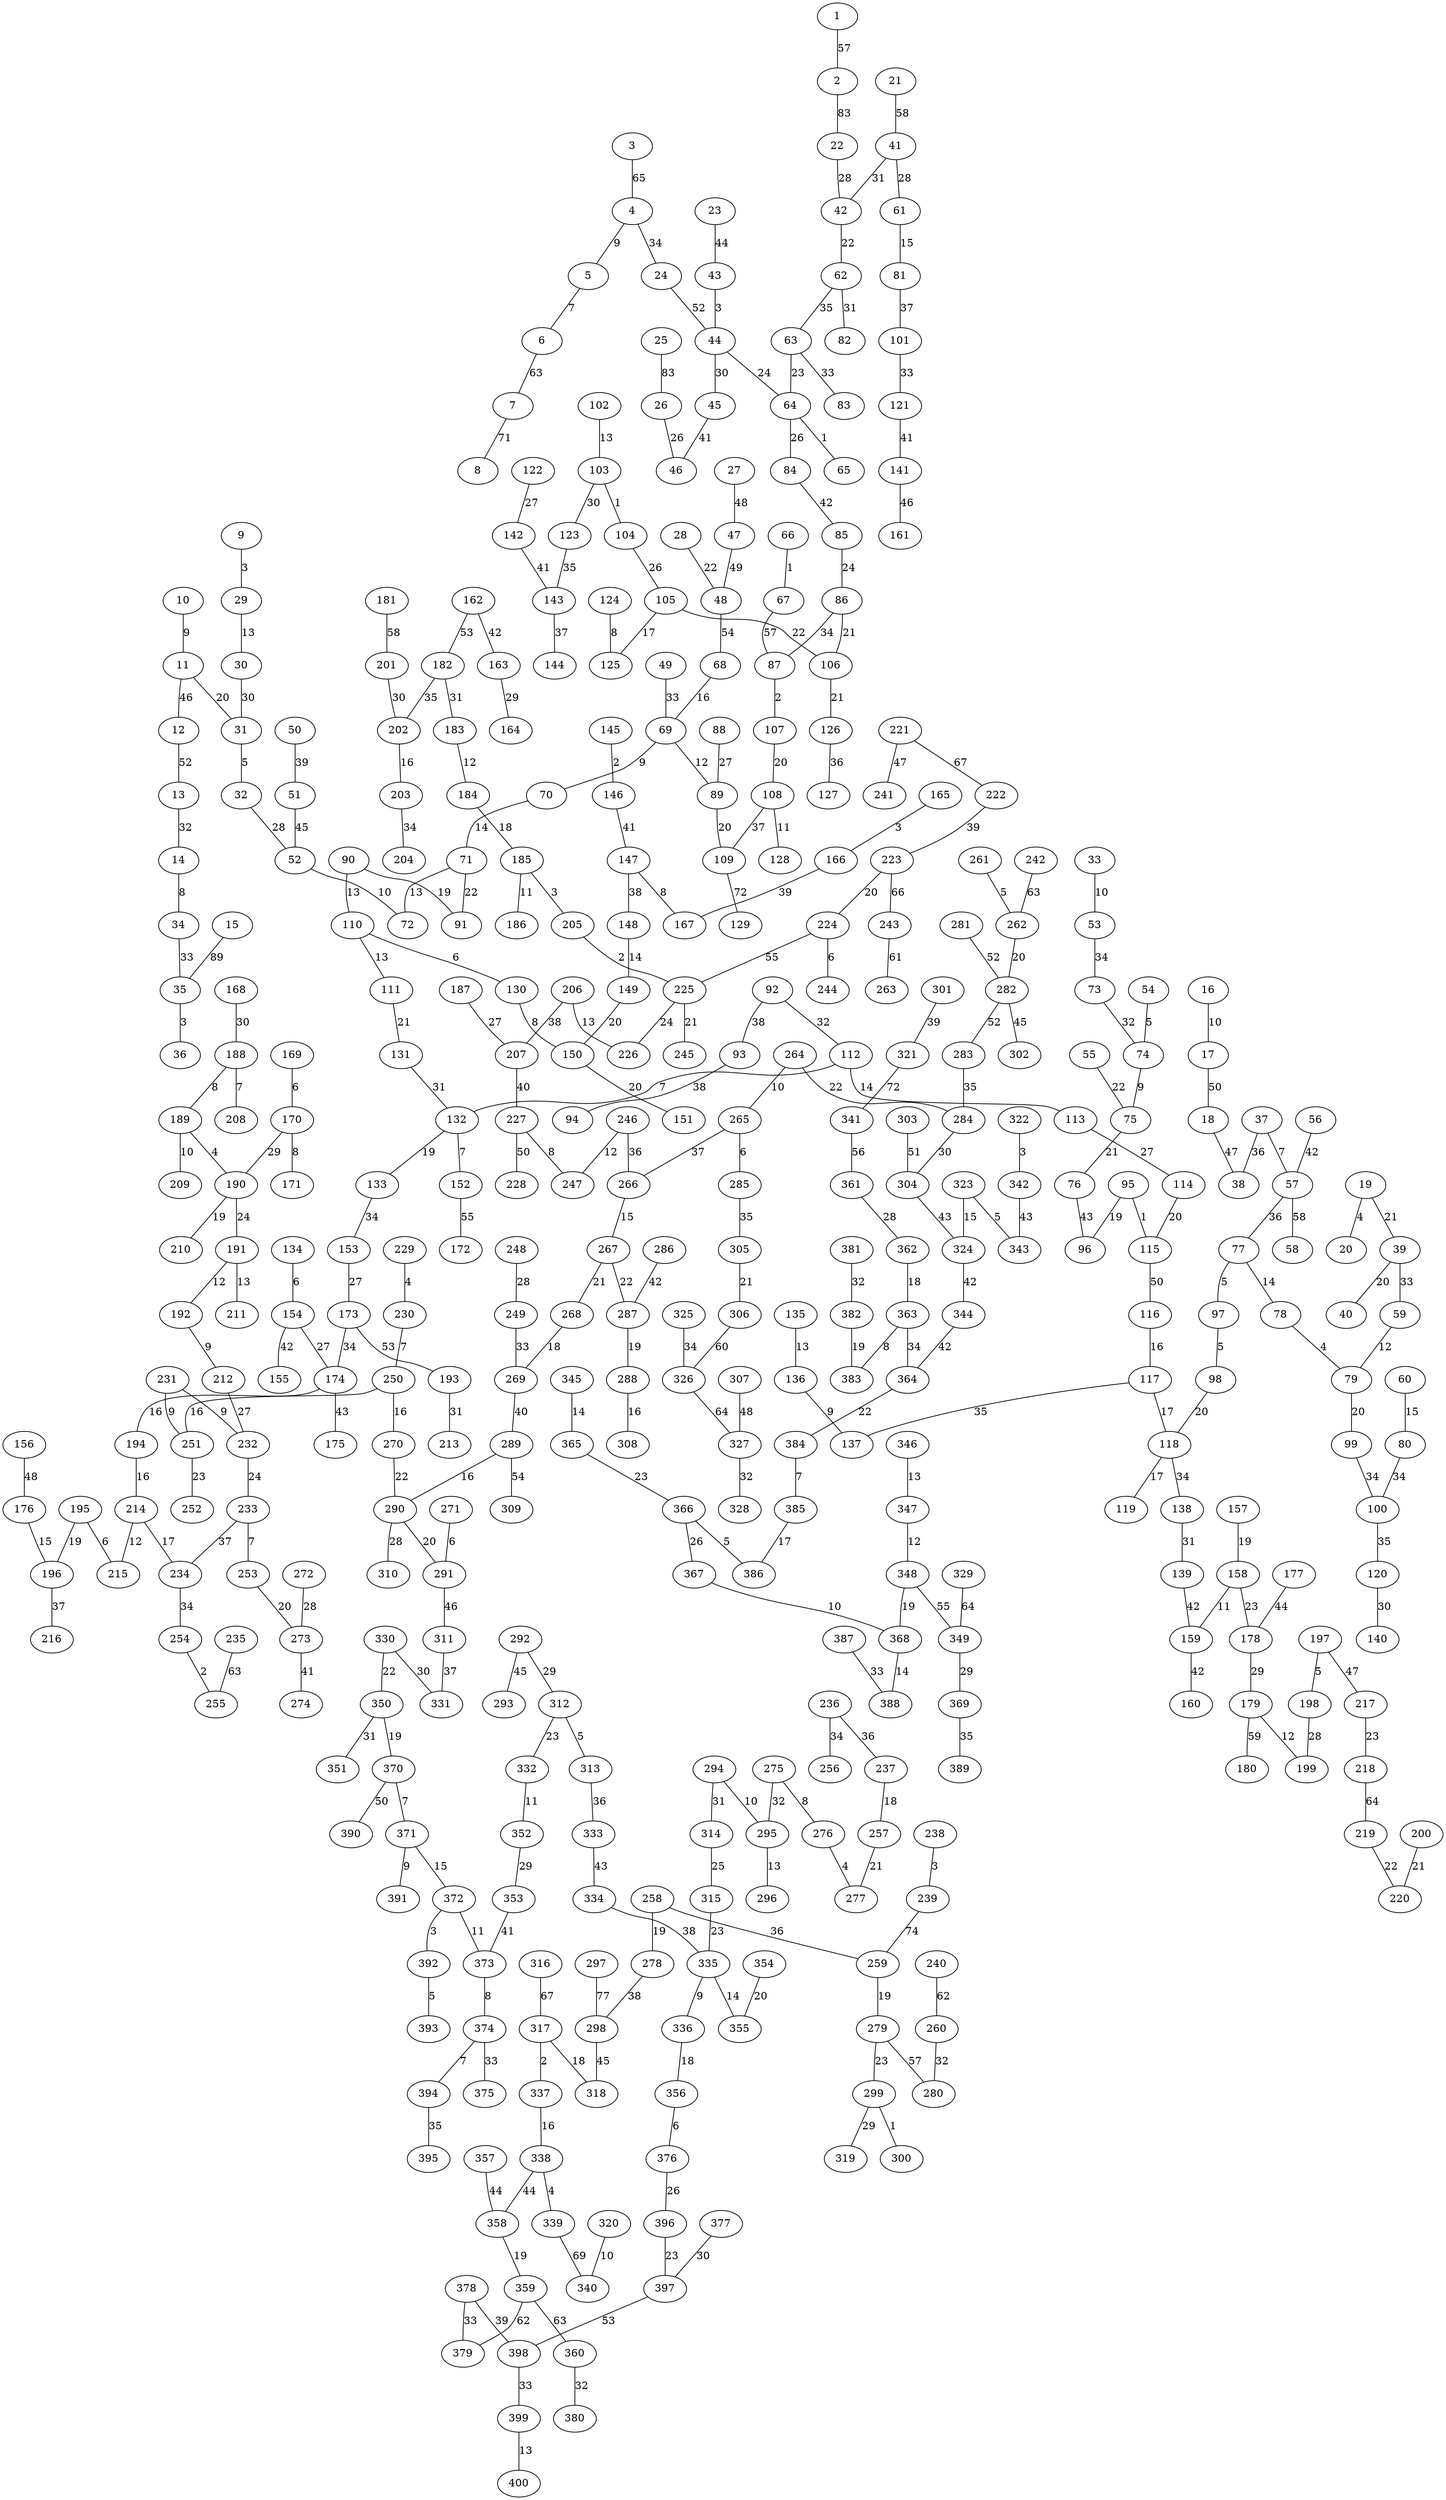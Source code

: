 graph G {
    "1" [label="1"];
    "2" [label="2"];
    "3" [label="3"];
    "4" [label="4"];
    "5" [label="5"];
    "6" [label="6"];
    "7" [label="7"];
    "8" [label="8"];
    "9" [label="9"];
    "10" [label="10"];
    "11" [label="11"];
    "12" [label="12"];
    "13" [label="13"];
    "14" [label="14"];
    "15" [label="15"];
    "16" [label="16"];
    "17" [label="17"];
    "18" [label="18"];
    "19" [label="19"];
    "20" [label="20"];
    "21" [label="21"];
    "22" [label="22"];
    "23" [label="23"];
    "24" [label="24"];
    "25" [label="25"];
    "26" [label="26"];
    "27" [label="27"];
    "28" [label="28"];
    "29" [label="29"];
    "30" [label="30"];
    "31" [label="31"];
    "32" [label="32"];
    "33" [label="33"];
    "34" [label="34"];
    "35" [label="35"];
    "36" [label="36"];
    "37" [label="37"];
    "38" [label="38"];
    "39" [label="39"];
    "40" [label="40"];
    "41" [label="41"];
    "42" [label="42"];
    "43" [label="43"];
    "44" [label="44"];
    "45" [label="45"];
    "46" [label="46"];
    "47" [label="47"];
    "48" [label="48"];
    "49" [label="49"];
    "50" [label="50"];
    "51" [label="51"];
    "52" [label="52"];
    "53" [label="53"];
    "54" [label="54"];
    "55" [label="55"];
    "56" [label="56"];
    "57" [label="57"];
    "58" [label="58"];
    "59" [label="59"];
    "60" [label="60"];
    "61" [label="61"];
    "62" [label="62"];
    "63" [label="63"];
    "64" [label="64"];
    "65" [label="65"];
    "66" [label="66"];
    "67" [label="67"];
    "68" [label="68"];
    "69" [label="69"];
    "70" [label="70"];
    "71" [label="71"];
    "72" [label="72"];
    "73" [label="73"];
    "74" [label="74"];
    "75" [label="75"];
    "76" [label="76"];
    "77" [label="77"];
    "78" [label="78"];
    "79" [label="79"];
    "80" [label="80"];
    "81" [label="81"];
    "82" [label="82"];
    "83" [label="83"];
    "84" [label="84"];
    "85" [label="85"];
    "86" [label="86"];
    "87" [label="87"];
    "88" [label="88"];
    "89" [label="89"];
    "90" [label="90"];
    "91" [label="91"];
    "92" [label="92"];
    "93" [label="93"];
    "94" [label="94"];
    "95" [label="95"];
    "96" [label="96"];
    "97" [label="97"];
    "98" [label="98"];
    "99" [label="99"];
    "100" [label="100"];
    "101" [label="101"];
    "102" [label="102"];
    "103" [label="103"];
    "104" [label="104"];
    "105" [label="105"];
    "106" [label="106"];
    "107" [label="107"];
    "108" [label="108"];
    "109" [label="109"];
    "110" [label="110"];
    "111" [label="111"];
    "112" [label="112"];
    "113" [label="113"];
    "114" [label="114"];
    "115" [label="115"];
    "116" [label="116"];
    "117" [label="117"];
    "118" [label="118"];
    "119" [label="119"];
    "120" [label="120"];
    "121" [label="121"];
    "122" [label="122"];
    "123" [label="123"];
    "124" [label="124"];
    "125" [label="125"];
    "126" [label="126"];
    "127" [label="127"];
    "128" [label="128"];
    "129" [label="129"];
    "130" [label="130"];
    "131" [label="131"];
    "132" [label="132"];
    "133" [label="133"];
    "134" [label="134"];
    "135" [label="135"];
    "136" [label="136"];
    "137" [label="137"];
    "138" [label="138"];
    "139" [label="139"];
    "140" [label="140"];
    "141" [label="141"];
    "142" [label="142"];
    "143" [label="143"];
    "144" [label="144"];
    "145" [label="145"];
    "146" [label="146"];
    "147" [label="147"];
    "148" [label="148"];
    "149" [label="149"];
    "150" [label="150"];
    "151" [label="151"];
    "152" [label="152"];
    "153" [label="153"];
    "154" [label="154"];
    "155" [label="155"];
    "156" [label="156"];
    "157" [label="157"];
    "158" [label="158"];
    "159" [label="159"];
    "160" [label="160"];
    "161" [label="161"];
    "162" [label="162"];
    "163" [label="163"];
    "164" [label="164"];
    "165" [label="165"];
    "166" [label="166"];
    "167" [label="167"];
    "168" [label="168"];
    "169" [label="169"];
    "170" [label="170"];
    "171" [label="171"];
    "172" [label="172"];
    "173" [label="173"];
    "174" [label="174"];
    "175" [label="175"];
    "176" [label="176"];
    "177" [label="177"];
    "178" [label="178"];
    "179" [label="179"];
    "180" [label="180"];
    "181" [label="181"];
    "182" [label="182"];
    "183" [label="183"];
    "184" [label="184"];
    "185" [label="185"];
    "186" [label="186"];
    "187" [label="187"];
    "188" [label="188"];
    "189" [label="189"];
    "190" [label="190"];
    "191" [label="191"];
    "192" [label="192"];
    "193" [label="193"];
    "194" [label="194"];
    "195" [label="195"];
    "196" [label="196"];
    "197" [label="197"];
    "198" [label="198"];
    "199" [label="199"];
    "200" [label="200"];
    "201" [label="201"];
    "202" [label="202"];
    "203" [label="203"];
    "204" [label="204"];
    "205" [label="205"];
    "206" [label="206"];
    "207" [label="207"];
    "208" [label="208"];
    "209" [label="209"];
    "210" [label="210"];
    "211" [label="211"];
    "212" [label="212"];
    "213" [label="213"];
    "214" [label="214"];
    "215" [label="215"];
    "216" [label="216"];
    "217" [label="217"];
    "218" [label="218"];
    "219" [label="219"];
    "220" [label="220"];
    "221" [label="221"];
    "222" [label="222"];
    "223" [label="223"];
    "224" [label="224"];
    "225" [label="225"];
    "226" [label="226"];
    "227" [label="227"];
    "228" [label="228"];
    "229" [label="229"];
    "230" [label="230"];
    "231" [label="231"];
    "232" [label="232"];
    "233" [label="233"];
    "234" [label="234"];
    "235" [label="235"];
    "236" [label="236"];
    "237" [label="237"];
    "238" [label="238"];
    "239" [label="239"];
    "240" [label="240"];
    "241" [label="241"];
    "242" [label="242"];
    "243" [label="243"];
    "244" [label="244"];
    "245" [label="245"];
    "246" [label="246"];
    "247" [label="247"];
    "248" [label="248"];
    "249" [label="249"];
    "250" [label="250"];
    "251" [label="251"];
    "252" [label="252"];
    "253" [label="253"];
    "254" [label="254"];
    "255" [label="255"];
    "256" [label="256"];
    "257" [label="257"];
    "258" [label="258"];
    "259" [label="259"];
    "260" [label="260"];
    "261" [label="261"];
    "262" [label="262"];
    "263" [label="263"];
    "264" [label="264"];
    "265" [label="265"];
    "266" [label="266"];
    "267" [label="267"];
    "268" [label="268"];
    "269" [label="269"];
    "270" [label="270"];
    "271" [label="271"];
    "272" [label="272"];
    "273" [label="273"];
    "274" [label="274"];
    "275" [label="275"];
    "276" [label="276"];
    "277" [label="277"];
    "278" [label="278"];
    "279" [label="279"];
    "280" [label="280"];
    "281" [label="281"];
    "282" [label="282"];
    "283" [label="283"];
    "284" [label="284"];
    "285" [label="285"];
    "286" [label="286"];
    "287" [label="287"];
    "288" [label="288"];
    "289" [label="289"];
    "290" [label="290"];
    "291" [label="291"];
    "292" [label="292"];
    "293" [label="293"];
    "294" [label="294"];
    "295" [label="295"];
    "296" [label="296"];
    "297" [label="297"];
    "298" [label="298"];
    "299" [label="299"];
    "300" [label="300"];
    "301" [label="301"];
    "302" [label="302"];
    "303" [label="303"];
    "304" [label="304"];
    "305" [label="305"];
    "306" [label="306"];
    "307" [label="307"];
    "308" [label="308"];
    "309" [label="309"];
    "310" [label="310"];
    "311" [label="311"];
    "312" [label="312"];
    "313" [label="313"];
    "314" [label="314"];
    "315" [label="315"];
    "316" [label="316"];
    "317" [label="317"];
    "318" [label="318"];
    "319" [label="319"];
    "320" [label="320"];
    "321" [label="321"];
    "322" [label="322"];
    "323" [label="323"];
    "324" [label="324"];
    "325" [label="325"];
    "326" [label="326"];
    "327" [label="327"];
    "328" [label="328"];
    "329" [label="329"];
    "330" [label="330"];
    "331" [label="331"];
    "332" [label="332"];
    "333" [label="333"];
    "334" [label="334"];
    "335" [label="335"];
    "336" [label="336"];
    "337" [label="337"];
    "338" [label="338"];
    "339" [label="339"];
    "340" [label="340"];
    "341" [label="341"];
    "342" [label="342"];
    "343" [label="343"];
    "344" [label="344"];
    "345" [label="345"];
    "346" [label="346"];
    "347" [label="347"];
    "348" [label="348"];
    "349" [label="349"];
    "350" [label="350"];
    "351" [label="351"];
    "352" [label="352"];
    "353" [label="353"];
    "354" [label="354"];
    "355" [label="355"];
    "356" [label="356"];
    "357" [label="357"];
    "358" [label="358"];
    "359" [label="359"];
    "360" [label="360"];
    "361" [label="361"];
    "362" [label="362"];
    "363" [label="363"];
    "364" [label="364"];
    "365" [label="365"];
    "366" [label="366"];
    "367" [label="367"];
    "368" [label="368"];
    "369" [label="369"];
    "370" [label="370"];
    "371" [label="371"];
    "372" [label="372"];
    "373" [label="373"];
    "374" [label="374"];
    "375" [label="375"];
    "376" [label="376"];
    "377" [label="377"];
    "378" [label="378"];
    "379" [label="379"];
    "380" [label="380"];
    "381" [label="381"];
    "382" [label="382"];
    "383" [label="383"];
    "384" [label="384"];
    "385" [label="385"];
    "386" [label="386"];
    "387" [label="387"];
    "388" [label="388"];
    "389" [label="389"];
    "390" [label="390"];
    "391" [label="391"];
    "392" [label="392"];
    "393" [label="393"];
    "394" [label="394"];
    "395" [label="395"];
    "396" [label="396"];
    "397" [label="397"];
    "398" [label="398"];
    "399" [label="399"];
    "400" [label="400"];
    "15" -- "35" [label="89", color=black];
    "2" -- "22" [label="83", color=black];
    "25" -- "26" [label="83", color=black];
    "297" -- "298" [label="77", color=black];
    "239" -- "259" [label="74", color=black];
    "109" -- "129" [label="72", color=black];
    "321" -- "341" [label="72", color=black];
    "7" -- "8" [label="71", color=black];
    "339" -- "340" [label="69", color=black];
    "221" -- "222" [label="67", color=black];
    "316" -- "317" [label="67", color=black];
    "223" -- "243" [label="66", color=black];
    "3" -- "4" [label="65", color=black];
    "218" -- "219" [label="64", color=black];
    "326" -- "327" [label="64", color=black];
    "329" -- "349" [label="64", color=black];
    "6" -- "7" [label="63", color=black];
    "235" -- "255" [label="63", color=black];
    "242" -- "262" [label="63", color=black];
    "359" -- "360" [label="63", color=black];
    "240" -- "260" [label="62", color=black];
    "359" -- "379" [label="62", color=black];
    "243" -- "263" [label="61", color=black];
    "306" -- "326" [label="60", color=black];
    "179" -- "180" [label="59", color=black];
    "21" -- "41" [label="58", color=black];
    "57" -- "58" [label="58", color=black];
    "181" -- "201" [label="58", color=black];
    "1" -- "2" [label="57", color=black];
    "67" -- "87" [label="57", color=black];
    "279" -- "280" [label="57", color=black];
    "341" -- "361" [label="56", color=black];
    "152" -- "172" [label="55", color=black];
    "224" -- "225" [label="55", color=black];
    "348" -- "349" [label="55", color=black];
    "48" -- "68" [label="54", color=black];
    "289" -- "309" [label="54", color=black];
    "162" -- "182" [label="53", color=black];
    "173" -- "193" [label="53", color=black];
    "397" -- "398" [label="53", color=black];
    "12" -- "13" [label="52", color=black];
    "24" -- "44" [label="52", color=black];
    "281" -- "282" [label="52", color=black];
    "282" -- "283" [label="52", color=black];
    "303" -- "304" [label="51", color=black];
    "17" -- "18" [label="50", color=black];
    "115" -- "116" [label="50", color=black];
    "227" -- "228" [label="50", color=black];
    "370" -- "390" [label="50", color=black];
    "47" -- "48" [label="49", color=black];
    "27" -- "47" [label="48", color=black];
    "156" -- "176" [label="48", color=black];
    "307" -- "327" [label="48", color=black];
    "18" -- "38" [label="47", color=black];
    "197" -- "217" [label="47", color=black];
    "221" -- "241" [label="47", color=black];
    "11" -- "12" [label="46", color=black];
    "141" -- "161" [label="46", color=black];
    "291" -- "311" [label="46", color=black];
    "51" -- "52" [label="45", color=black];
    "282" -- "302" [label="45", color=black];
    "292" -- "293" [label="45", color=black];
    "298" -- "318" [label="45", color=black];
    "23" -- "43" [label="44", color=black];
    "177" -- "178" [label="44", color=black];
    "338" -- "358" [label="44", color=black];
    "357" -- "358" [label="44", color=black];
    "76" -- "96" [label="43", color=black];
    "174" -- "175" [label="43", color=black];
    "304" -- "324" [label="43", color=black];
    "333" -- "334" [label="43", color=black];
    "342" -- "343" [label="43", color=black];
    "56" -- "57" [label="42", color=black];
    "84" -- "85" [label="42", color=black];
    "139" -- "159" [label="42", color=black];
    "154" -- "155" [label="42", color=black];
    "159" -- "160" [label="42", color=black];
    "162" -- "163" [label="42", color=black];
    "286" -- "287" [label="42", color=black];
    "324" -- "344" [label="42", color=black];
    "344" -- "364" [label="42", color=black];
    "45" -- "46" [label="41", color=black];
    "121" -- "141" [label="41", color=black];
    "142" -- "143" [label="41", color=black];
    "146" -- "147" [label="41", color=black];
    "273" -- "274" [label="41", color=black];
    "353" -- "373" [label="41", color=black];
    "207" -- "227" [label="40", color=black];
    "269" -- "289" [label="40", color=black];
    "50" -- "51" [label="39", color=black];
    "166" -- "167" [label="39", color=black];
    "222" -- "223" [label="39", color=black];
    "301" -- "321" [label="39", color=black];
    "378" -- "398" [label="39", color=black];
    "92" -- "93" [label="38", color=black];
    "93" -- "94" [label="38", color=black];
    "147" -- "148" [label="38", color=black];
    "206" -- "207" [label="38", color=black];
    "278" -- "298" [label="38", color=black];
    "334" -- "335" [label="38", color=black];
    "81" -- "101" [label="37", color=black];
    "108" -- "109" [label="37", color=black];
    "143" -- "144" [label="37", color=black];
    "196" -- "216" [label="37", color=black];
    "233" -- "234" [label="37", color=black];
    "265" -- "266" [label="37", color=black];
    "311" -- "331" [label="37", color=black];
    "37" -- "38" [label="36", color=black];
    "57" -- "77" [label="36", color=black];
    "126" -- "127" [label="36", color=black];
    "236" -- "237" [label="36", color=black];
    "246" -- "266" [label="36", color=black];
    "258" -- "259" [label="36", color=black];
    "313" -- "333" [label="36", color=black];
    "62" -- "63" [label="35", color=black];
    "100" -- "120" [label="35", color=black];
    "117" -- "137" [label="35", color=black];
    "123" -- "143" [label="35", color=black];
    "182" -- "202" [label="35", color=black];
    "283" -- "284" [label="35", color=black];
    "285" -- "305" [label="35", color=black];
    "369" -- "389" [label="35", color=black];
    "394" -- "395" [label="35", color=black];
    "4" -- "24" [label="34", color=black];
    "53" -- "73" [label="34", color=black];
    "80" -- "100" [label="34", color=black];
    "86" -- "87" [label="34", color=black];
    "99" -- "100" [label="34", color=black];
    "118" -- "138" [label="34", color=black];
    "133" -- "153" [label="34", color=black];
    "173" -- "174" [label="34", color=black];
    "203" -- "204" [label="34", color=black];
    "234" -- "254" [label="34", color=black];
    "236" -- "256" [label="34", color=black];
    "325" -- "326" [label="34", color=black];
    "363" -- "364" [label="34", color=black];
    "34" -- "35" [label="33", color=black];
    "39" -- "59" [label="33", color=black];
    "49" -- "69" [label="33", color=black];
    "63" -- "83" [label="33", color=black];
    "101" -- "121" [label="33", color=black];
    "249" -- "269" [label="33", color=black];
    "374" -- "375" [label="33", color=black];
    "378" -- "379" [label="33", color=black];
    "387" -- "388" [label="33", color=black];
    "398" -- "399" [label="33", color=black];
    "13" -- "14" [label="32", color=black];
    "73" -- "74" [label="32", color=black];
    "92" -- "112" [label="32", color=black];
    "260" -- "280" [label="32", color=black];
    "275" -- "295" [label="32", color=black];
    "327" -- "328" [label="32", color=black];
    "360" -- "380" [label="32", color=black];
    "381" -- "382" [label="32", color=black];
    "41" -- "42" [label="31", color=black];
    "62" -- "82" [label="31", color=black];
    "131" -- "132" [label="31", color=black];
    "138" -- "139" [label="31", color=black];
    "182" -- "183" [label="31", color=black];
    "193" -- "213" [label="31", color=black];
    "294" -- "314" [label="31", color=black];
    "350" -- "351" [label="31", color=black];
    "30" -- "31" [label="30", color=black];
    "44" -- "45" [label="30", color=black];
    "103" -- "123" [label="30", color=black];
    "120" -- "140" [label="30", color=black];
    "168" -- "188" [label="30", color=black];
    "201" -- "202" [label="30", color=black];
    "284" -- "304" [label="30", color=black];
    "330" -- "331" [label="30", color=black];
    "377" -- "397" [label="30", color=black];
    "163" -- "164" [label="29", color=black];
    "170" -- "190" [label="29", color=black];
    "178" -- "179" [label="29", color=black];
    "292" -- "312" [label="29", color=black];
    "299" -- "319" [label="29", color=black];
    "349" -- "369" [label="29", color=black];
    "352" -- "353" [label="29", color=black];
    "22" -- "42" [label="28", color=black];
    "32" -- "52" [label="28", color=black];
    "41" -- "61" [label="28", color=black];
    "198" -- "199" [label="28", color=black];
    "248" -- "249" [label="28", color=black];
    "272" -- "273" [label="28", color=black];
    "290" -- "310" [label="28", color=black];
    "361" -- "362" [label="28", color=black];
    "88" -- "89" [label="27", color=black];
    "113" -- "114" [label="27", color=black];
    "122" -- "142" [label="27", color=black];
    "153" -- "173" [label="27", color=black];
    "154" -- "174" [label="27", color=black];
    "187" -- "207" [label="27", color=black];
    "212" -- "232" [label="27", color=black];
    "26" -- "46" [label="26", color=black];
    "64" -- "84" [label="26", color=black];
    "104" -- "105" [label="26", color=black];
    "366" -- "367" [label="26", color=black];
    "376" -- "396" [label="26", color=black];
    "314" -- "315" [label="25", color=black];
    "44" -- "64" [label="24", color=black];
    "85" -- "86" [label="24", color=black];
    "190" -- "191" [label="24", color=black];
    "225" -- "226" [label="24", color=black];
    "232" -- "233" [label="24", color=black];
    "63" -- "64" [label="23", color=black];
    "158" -- "178" [label="23", color=black];
    "217" -- "218" [label="23", color=black];
    "251" -- "252" [label="23", color=black];
    "279" -- "299" [label="23", color=black];
    "312" -- "332" [label="23", color=black];
    "315" -- "335" [label="23", color=black];
    "365" -- "366" [label="23", color=black];
    "396" -- "397" [label="23", color=black];
    "28" -- "48" [label="22", color=black];
    "42" -- "62" [label="22", color=black];
    "55" -- "75" [label="22", color=black];
    "71" -- "91" [label="22", color=black];
    "105" -- "106" [label="22", color=black];
    "219" -- "220" [label="22", color=black];
    "264" -- "284" [label="22", color=black];
    "267" -- "287" [label="22", color=black];
    "270" -- "290" [label="22", color=black];
    "330" -- "350" [label="22", color=black];
    "364" -- "384" [label="22", color=black];
    "19" -- "39" [label="21", color=black];
    "75" -- "76" [label="21", color=black];
    "86" -- "106" [label="21", color=black];
    "106" -- "126" [label="21", color=black];
    "111" -- "131" [label="21", color=black];
    "200" -- "220" [label="21", color=black];
    "225" -- "245" [label="21", color=black];
    "257" -- "277" [label="21", color=black];
    "267" -- "268" [label="21", color=black];
    "305" -- "306" [label="21", color=black];
    "11" -- "31" [label="20", color=black];
    "39" -- "40" [label="20", color=black];
    "79" -- "99" [label="20", color=black];
    "89" -- "109" [label="20", color=black];
    "98" -- "118" [label="20", color=black];
    "107" -- "108" [label="20", color=black];
    "114" -- "115" [label="20", color=black];
    "149" -- "150" [label="20", color=black];
    "150" -- "151" [label="20", color=black];
    "223" -- "224" [label="20", color=black];
    "253" -- "273" [label="20", color=black];
    "262" -- "282" [label="20", color=black];
    "290" -- "291" [label="20", color=black];
    "354" -- "355" [label="20", color=black];
    "90" -- "91" [label="19", color=black];
    "95" -- "96" [label="19", color=black];
    "132" -- "133" [label="19", color=black];
    "157" -- "158" [label="19", color=black];
    "190" -- "210" [label="19", color=black];
    "195" -- "196" [label="19", color=black];
    "258" -- "278" [label="19", color=black];
    "259" -- "279" [label="19", color=black];
    "287" -- "288" [label="19", color=black];
    "348" -- "368" [label="19", color=black];
    "350" -- "370" [label="19", color=black];
    "358" -- "359" [label="19", color=black];
    "382" -- "383" [label="19", color=black];
    "184" -- "185" [label="18", color=black];
    "237" -- "257" [label="18", color=black];
    "268" -- "269" [label="18", color=black];
    "317" -- "318" [label="18", color=black];
    "336" -- "356" [label="18", color=black];
    "362" -- "363" [label="18", color=black];
    "105" -- "125" [label="17", color=black];
    "117" -- "118" [label="17", color=black];
    "118" -- "119" [label="17", color=black];
    "214" -- "234" [label="17", color=black];
    "385" -- "386" [label="17", color=black];
    "68" -- "69" [label="16", color=black];
    "116" -- "117" [label="16", color=black];
    "174" -- "194" [label="16", color=black];
    "194" -- "214" [label="16", color=black];
    "202" -- "203" [label="16", color=black];
    "250" -- "251" [label="16", color=black];
    "250" -- "270" [label="16", color=black];
    "288" -- "308" [label="16", color=black];
    "289" -- "290" [label="16", color=black];
    "337" -- "338" [label="16", color=black];
    "60" -- "80" [label="15", color=black];
    "61" -- "81" [label="15", color=black];
    "176" -- "196" [label="15", color=black];
    "266" -- "267" [label="15", color=black];
    "323" -- "324" [label="15", color=black];
    "371" -- "372" [label="15", color=black];
    "70" -- "71" [label="14", color=black];
    "77" -- "78" [label="14", color=black];
    "112" -- "113" [label="14", color=black];
    "148" -- "149" [label="14", color=black];
    "335" -- "355" [label="14", color=black];
    "345" -- "365" [label="14", color=black];
    "368" -- "388" [label="14", color=black];
    "29" -- "30" [label="13", color=black];
    "71" -- "72" [label="13", color=black];
    "90" -- "110" [label="13", color=black];
    "102" -- "103" [label="13", color=black];
    "110" -- "111" [label="13", color=black];
    "135" -- "136" [label="13", color=black];
    "191" -- "211" [label="13", color=black];
    "206" -- "226" [label="13", color=black];
    "295" -- "296" [label="13", color=black];
    "346" -- "347" [label="13", color=black];
    "399" -- "400" [label="13", color=black];
    "59" -- "79" [label="12", color=black];
    "69" -- "89" [label="12", color=black];
    "179" -- "199" [label="12", color=black];
    "183" -- "184" [label="12", color=black];
    "191" -- "192" [label="12", color=black];
    "214" -- "215" [label="12", color=black];
    "246" -- "247" [label="12", color=black];
    "347" -- "348" [label="12", color=black];
    "108" -- "128" [label="11", color=black];
    "158" -- "159" [label="11", color=black];
    "185" -- "186" [label="11", color=black];
    "332" -- "352" [label="11", color=black];
    "372" -- "373" [label="11", color=black];
    "16" -- "17" [label="10", color=black];
    "33" -- "53" [label="10", color=black];
    "52" -- "72" [label="10", color=black];
    "189" -- "209" [label="10", color=black];
    "264" -- "265" [label="10", color=black];
    "294" -- "295" [label="10", color=black];
    "320" -- "340" [label="10", color=black];
    "367" -- "368" [label="10", color=black];
    "4" -- "5" [label="9", color=black];
    "10" -- "11" [label="9", color=black];
    "69" -- "70" [label="9", color=black];
    "74" -- "75" [label="9", color=black];
    "136" -- "137" [label="9", color=black];
    "192" -- "212" [label="9", color=black];
    "231" -- "232" [label="9", color=black];
    "231" -- "251" [label="9", color=black];
    "335" -- "336" [label="9", color=black];
    "371" -- "391" [label="9", color=black];
    "14" -- "34" [label="8", color=black];
    "124" -- "125" [label="8", color=black];
    "130" -- "150" [label="8", color=black];
    "147" -- "167" [label="8", color=black];
    "170" -- "171" [label="8", color=black];
    "188" -- "189" [label="8", color=black];
    "227" -- "247" [label="8", color=black];
    "275" -- "276" [label="8", color=black];
    "363" -- "383" [label="8", color=black];
    "373" -- "374" [label="8", color=black];
    "5" -- "6" [label="7", color=black];
    "37" -- "57" [label="7", color=black];
    "112" -- "132" [label="7", color=black];
    "132" -- "152" [label="7", color=black];
    "188" -- "208" [label="7", color=black];
    "230" -- "250" [label="7", color=black];
    "233" -- "253" [label="7", color=black];
    "370" -- "371" [label="7", color=black];
    "374" -- "394" [label="7", color=black];
    "384" -- "385" [label="7", color=black];
    "110" -- "130" [label="6", color=black];
    "134" -- "154" [label="6", color=black];
    "169" -- "170" [label="6", color=black];
    "195" -- "215" [label="6", color=black];
    "224" -- "244" [label="6", color=black];
    "265" -- "285" [label="6", color=black];
    "271" -- "291" [label="6", color=black];
    "356" -- "376" [label="6", color=black];
    "31" -- "32" [label="5", color=black];
    "54" -- "74" [label="5", color=black];
    "77" -- "97" [label="5", color=black];
    "97" -- "98" [label="5", color=black];
    "197" -- "198" [label="5", color=black];
    "261" -- "262" [label="5", color=black];
    "312" -- "313" [label="5", color=black];
    "323" -- "343" [label="5", color=black];
    "366" -- "386" [label="5", color=black];
    "392" -- "393" [label="5", color=black];
    "19" -- "20" [label="4", color=black];
    "78" -- "79" [label="4", color=black];
    "189" -- "190" [label="4", color=black];
    "229" -- "230" [label="4", color=black];
    "276" -- "277" [label="4", color=black];
    "338" -- "339" [label="4", color=black];
    "9" -- "29" [label="3", color=black];
    "35" -- "36" [label="3", color=black];
    "43" -- "44" [label="3", color=black];
    "165" -- "166" [label="3", color=black];
    "185" -- "205" [label="3", color=black];
    "238" -- "239" [label="3", color=black];
    "322" -- "342" [label="3", color=black];
    "372" -- "392" [label="3", color=black];
    "87" -- "107" [label="2", color=black];
    "145" -- "146" [label="2", color=black];
    "205" -- "225" [label="2", color=black];
    "254" -- "255" [label="2", color=black];
    "317" -- "337" [label="2", color=black];
    "64" -- "65" [label="1", color=black];
    "66" -- "67" [label="1", color=black];
    "95" -- "115" [label="1", color=black];
    "103" -- "104" [label="1", color=black];
    "299" -- "300" [label="1", color=black];
}
